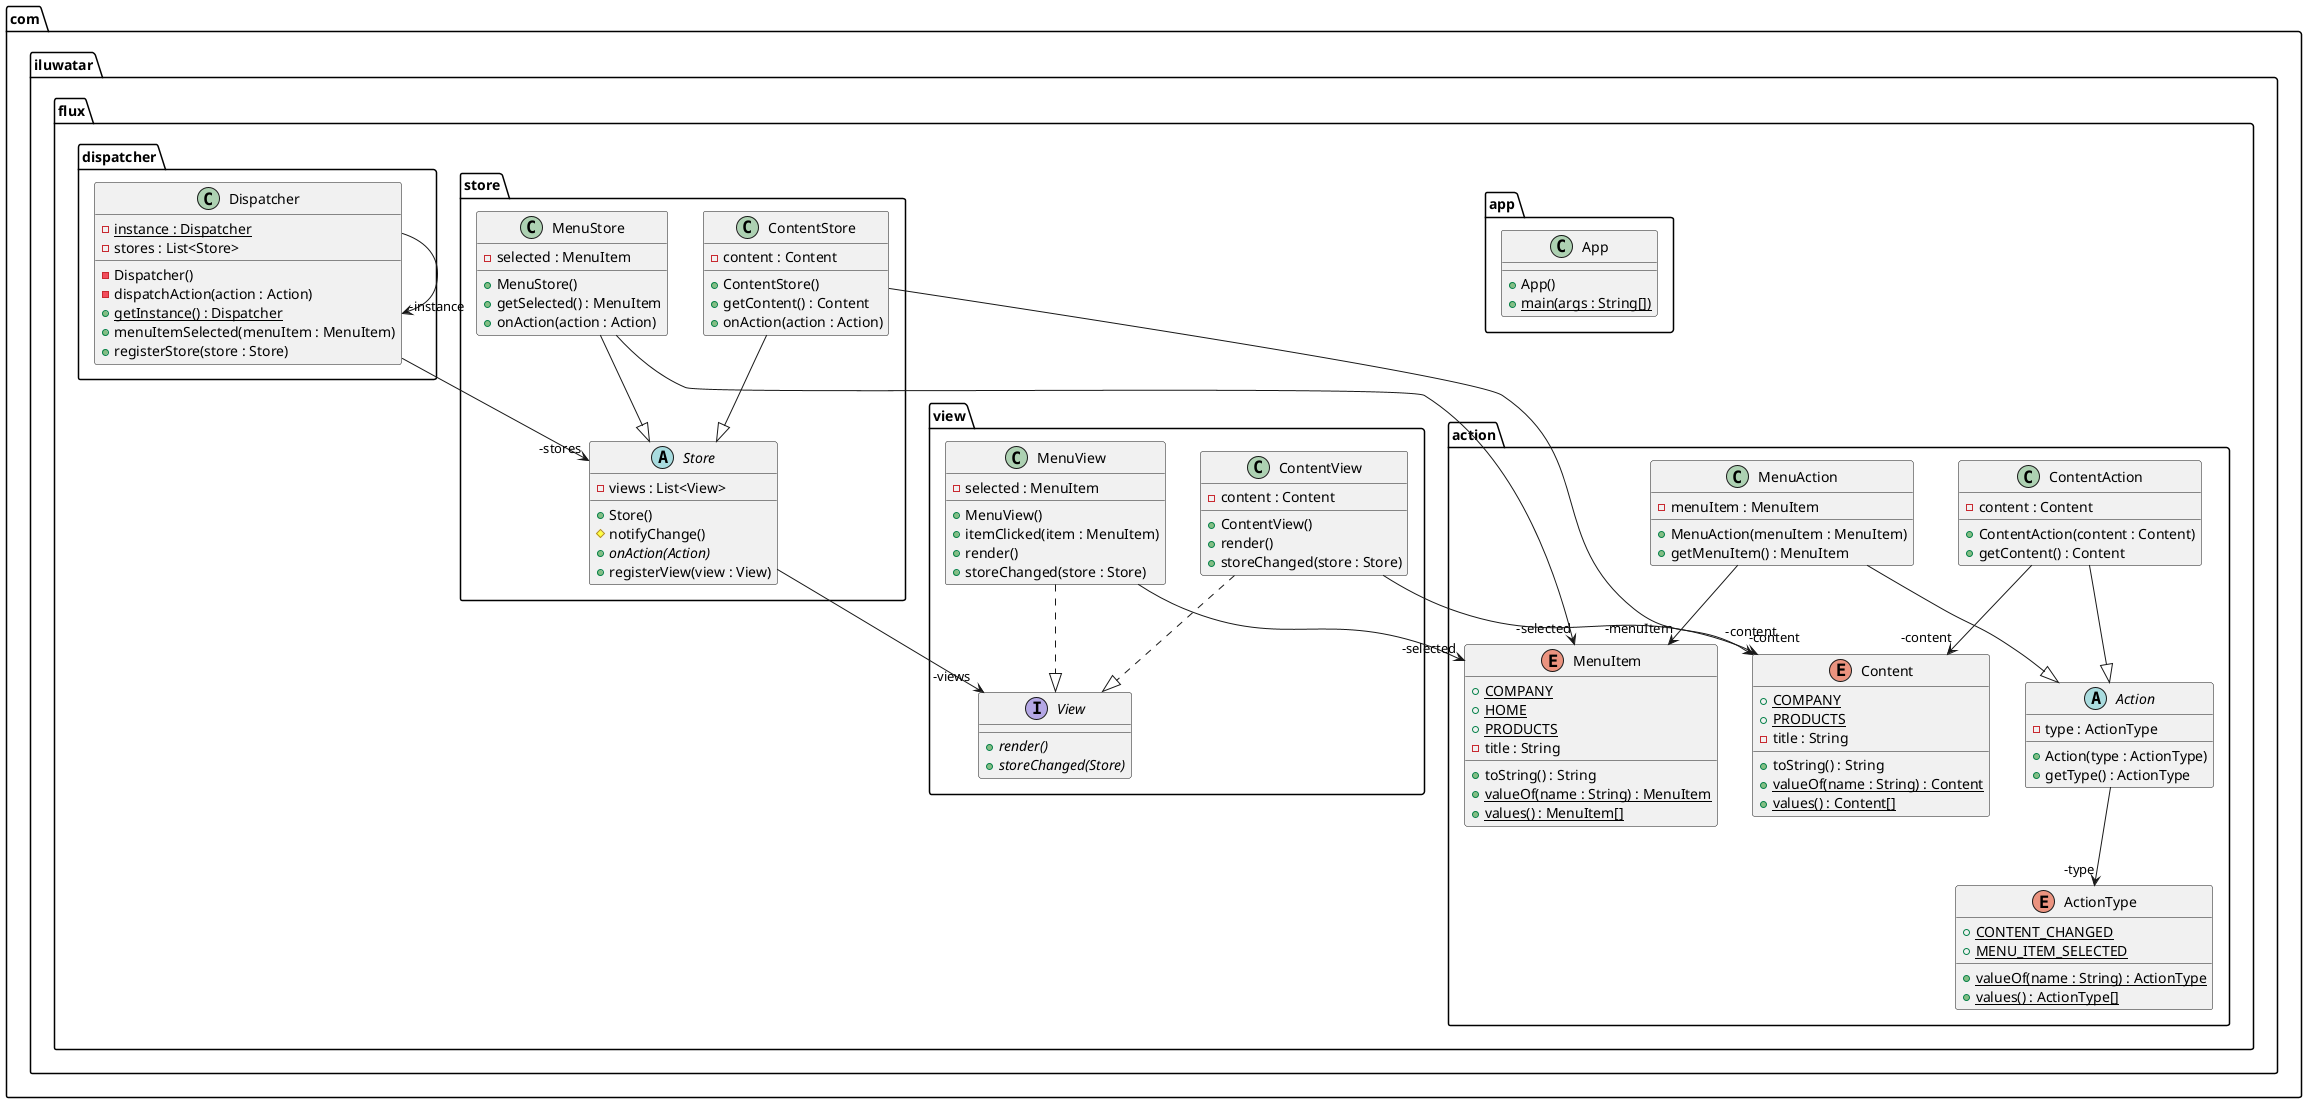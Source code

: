@startuml
package com.iluwatar.flux.view {
  class ContentView {
    - content : Content
    + ContentView()
    + render()
    + storeChanged(store : Store)
  }
  class MenuView {
    - selected : MenuItem
    + MenuView()
    + itemClicked(item : MenuItem)
    + render()
    + storeChanged(store : Store)
  }
  interface View {
    + render() {abstract}
    + storeChanged(Store) {abstract}
  }
}
package com.iluwatar.flux.action {
  class ContentAction {
    - content : Content
    + ContentAction(content : Content)
    + getContent() : Content
  }
  class MenuAction {
    - menuItem : MenuItem
    + MenuAction(menuItem : MenuItem)
    + getMenuItem() : MenuItem
  }
  abstract class Action {
    - type : ActionType
    + Action(type : ActionType)
    + getType() : ActionType
  }
  enum MenuItem {
    + COMPANY {static}
    + HOME {static}
    + PRODUCTS {static}
    - title : String
    + toString() : String
    + valueOf(name : String) : MenuItem {static}
    + values() : MenuItem[] {static}
  }
  enum Content {
    + COMPANY {static}
    + PRODUCTS {static}
    - title : String
    + toString() : String
    + valueOf(name : String) : Content {static}
    + values() : Content[] {static}
  }
  enum ActionType {
    + CONTENT_CHANGED {static}
    + MENU_ITEM_SELECTED {static}
    + valueOf(name : String) : ActionType {static}
    + values() : ActionType[] {static}
  }
}
package com.iluwatar.flux.app {
  class App {
    + App()
    + main(args : String[]) {static}
  }
}
package com.iluwatar.flux.store {
  abstract class Store {
    - views : List<View>
    + Store()
    # notifyChange()
    + onAction(Action) {abstract}
    + registerView(view : View)
  }
  class ContentStore {
    - content : Content
    + ContentStore()
    + getContent() : Content
    + onAction(action : Action)
  }
  class MenuStore {
    - selected : MenuItem
    + MenuStore()
    + getSelected() : MenuItem
    + onAction(action : Action)
  }
}
package com.iluwatar.flux.dispatcher {
  class Dispatcher {
    - instance : Dispatcher {static}
    - stores : List<Store>
    - Dispatcher()
    - dispatchAction(action : Action)
    + getInstance() : Dispatcher {static}
    + menuItemSelected(menuItem : MenuItem)
    + registerStore(store : Store)
  }
}
MenuAction -->  "-menuItem" MenuItem
Action -->  "-type" ActionType
MenuStore -->  "-selected" MenuItem
Dispatcher -->  "-instance" Dispatcher
ContentView -->  "-content" Content
Dispatcher -->  "-stores" Store
MenuView -->  "-selected" MenuItem
Store -->  "-views" View
ContentStore -->  "-content" Content
ContentAction -->  "-content" Content
ContentAction --|> Action 
ContentStore --|> Store 
ContentView ..|> View 
MenuAction --|> Action 
MenuView ..|> View 
MenuStore --|> Store 
@enduml
